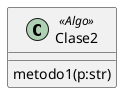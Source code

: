 @startuml informe


class Clase1 <<Algo>> {
    metodo1(p:str)
    metodo2(p:str)
}

class Clase2 <<Algo>> {
    metodo1(p:str)
}

remove Clase1

@enduml